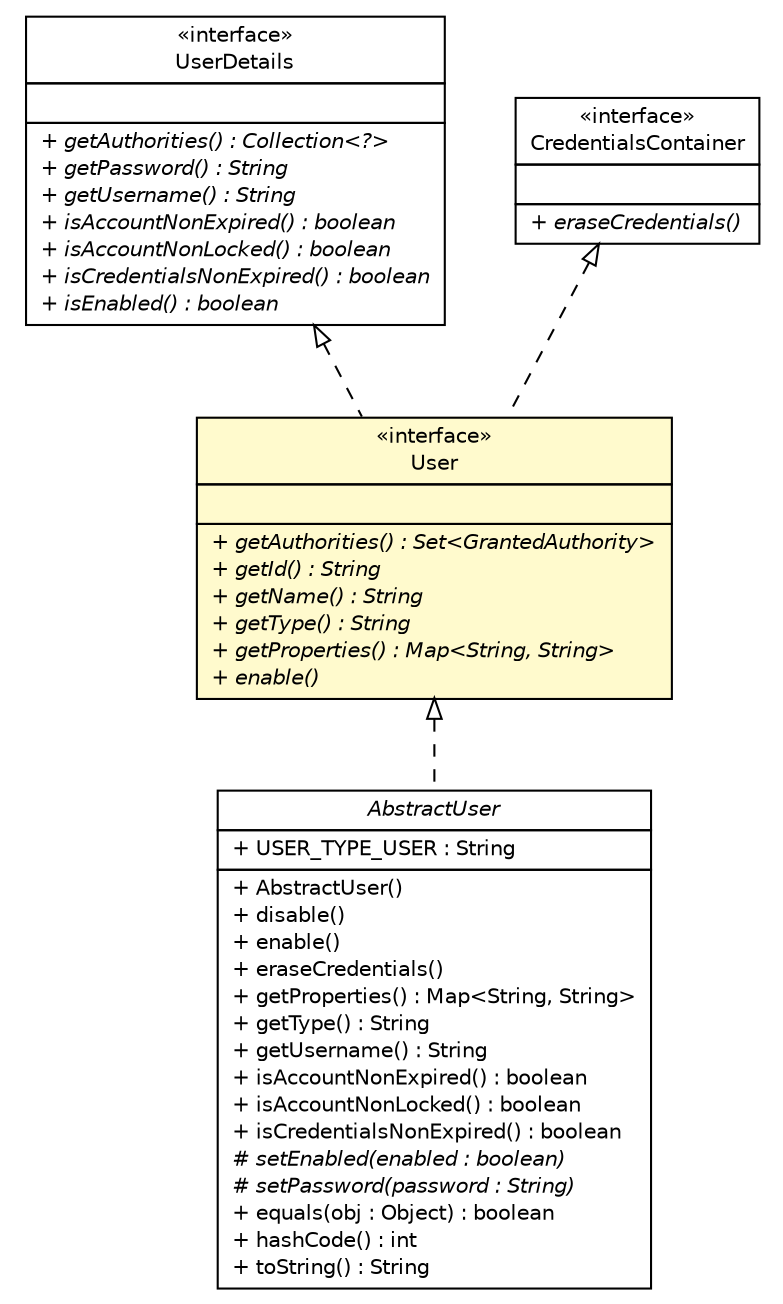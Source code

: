 #!/usr/local/bin/dot
#
# Class diagram 
# Generated by UMLGraph version R5_6-24-gf6e263 (http://www.umlgraph.org/)
#

digraph G {
	edge [fontname="Helvetica",fontsize=10,labelfontname="Helvetica",labelfontsize=10];
	node [fontname="Helvetica",fontsize=10,shape=plaintext];
	nodesep=0.25;
	ranksep=0.5;
	// com.yirendai.oss.lib.security.api.User
	c4193 [label=<<table title="com.yirendai.oss.lib.security.api.User" border="0" cellborder="1" cellspacing="0" cellpadding="2" port="p" bgcolor="lemonChiffon" href="./User.html">
		<tr><td><table border="0" cellspacing="0" cellpadding="1">
<tr><td align="center" balign="center"> &#171;interface&#187; </td></tr>
<tr><td align="center" balign="center"> User </td></tr>
		</table></td></tr>
		<tr><td><table border="0" cellspacing="0" cellpadding="1">
<tr><td align="left" balign="left">  </td></tr>
		</table></td></tr>
		<tr><td><table border="0" cellspacing="0" cellpadding="1">
<tr><td align="left" balign="left"><font face="Helvetica-Oblique" point-size="10.0"> + getAuthorities() : Set&lt;GrantedAuthority&gt; </font></td></tr>
<tr><td align="left" balign="left"><font face="Helvetica-Oblique" point-size="10.0"> + getId() : String </font></td></tr>
<tr><td align="left" balign="left"><font face="Helvetica-Oblique" point-size="10.0"> + getName() : String </font></td></tr>
<tr><td align="left" balign="left"><font face="Helvetica-Oblique" point-size="10.0"> + getType() : String </font></td></tr>
<tr><td align="left" balign="left"><font face="Helvetica-Oblique" point-size="10.0"> + getProperties() : Map&lt;String, String&gt; </font></td></tr>
<tr><td align="left" balign="left"><font face="Helvetica-Oblique" point-size="10.0"> + enable() </font></td></tr>
		</table></td></tr>
		</table>>, URL="./User.html", fontname="Helvetica", fontcolor="black", fontsize=10.0];
	// com.yirendai.oss.lib.security.api.AbstractUser
	c4199 [label=<<table title="com.yirendai.oss.lib.security.api.AbstractUser" border="0" cellborder="1" cellspacing="0" cellpadding="2" port="p" href="./AbstractUser.html">
		<tr><td><table border="0" cellspacing="0" cellpadding="1">
<tr><td align="center" balign="center"><font face="Helvetica-Oblique"> AbstractUser </font></td></tr>
		</table></td></tr>
		<tr><td><table border="0" cellspacing="0" cellpadding="1">
<tr><td align="left" balign="left"> + USER_TYPE_USER : String </td></tr>
		</table></td></tr>
		<tr><td><table border="0" cellspacing="0" cellpadding="1">
<tr><td align="left" balign="left"> + AbstractUser() </td></tr>
<tr><td align="left" balign="left"> + disable() </td></tr>
<tr><td align="left" balign="left"> + enable() </td></tr>
<tr><td align="left" balign="left"> + eraseCredentials() </td></tr>
<tr><td align="left" balign="left"> + getProperties() : Map&lt;String, String&gt; </td></tr>
<tr><td align="left" balign="left"> + getType() : String </td></tr>
<tr><td align="left" balign="left"> + getUsername() : String </td></tr>
<tr><td align="left" balign="left"> + isAccountNonExpired() : boolean </td></tr>
<tr><td align="left" balign="left"> + isAccountNonLocked() : boolean </td></tr>
<tr><td align="left" balign="left"> + isCredentialsNonExpired() : boolean </td></tr>
<tr><td align="left" balign="left"><font face="Helvetica-Oblique" point-size="10.0"> # setEnabled(enabled : boolean) </font></td></tr>
<tr><td align="left" balign="left"><font face="Helvetica-Oblique" point-size="10.0"> # setPassword(password : String) </font></td></tr>
<tr><td align="left" balign="left"> + equals(obj : Object) : boolean </td></tr>
<tr><td align="left" balign="left"> + hashCode() : int </td></tr>
<tr><td align="left" balign="left"> + toString() : String </td></tr>
		</table></td></tr>
		</table>>, URL="./AbstractUser.html", fontname="Helvetica", fontcolor="black", fontsize=10.0];
	//com.yirendai.oss.lib.security.api.User implements org.springframework.security.core.userdetails.UserDetails
	c4250:p -> c4193:p [dir=back,arrowtail=empty,style=dashed];
	//com.yirendai.oss.lib.security.api.User implements org.springframework.security.core.CredentialsContainer
	c4251:p -> c4193:p [dir=back,arrowtail=empty,style=dashed];
	//com.yirendai.oss.lib.security.api.AbstractUser implements com.yirendai.oss.lib.security.api.User
	c4193:p -> c4199:p [dir=back,arrowtail=empty,style=dashed];
	// org.springframework.security.core.CredentialsContainer
	c4251 [label=<<table title="org.springframework.security.core.CredentialsContainer" border="0" cellborder="1" cellspacing="0" cellpadding="2" port="p" href="http://java.sun.com/j2se/1.4.2/docs/api/org/springframework/security/core/CredentialsContainer.html">
		<tr><td><table border="0" cellspacing="0" cellpadding="1">
<tr><td align="center" balign="center"> &#171;interface&#187; </td></tr>
<tr><td align="center" balign="center"> CredentialsContainer </td></tr>
		</table></td></tr>
		<tr><td><table border="0" cellspacing="0" cellpadding="1">
<tr><td align="left" balign="left">  </td></tr>
		</table></td></tr>
		<tr><td><table border="0" cellspacing="0" cellpadding="1">
<tr><td align="left" balign="left"><font face="Helvetica-Oblique" point-size="10.0"> + eraseCredentials() </font></td></tr>
		</table></td></tr>
		</table>>, URL="http://java.sun.com/j2se/1.4.2/docs/api/org/springframework/security/core/CredentialsContainer.html", fontname="Helvetica", fontcolor="black", fontsize=10.0];
	// org.springframework.security.core.userdetails.UserDetails
	c4250 [label=<<table title="org.springframework.security.core.userdetails.UserDetails" border="0" cellborder="1" cellspacing="0" cellpadding="2" port="p" href="http://java.sun.com/j2se/1.4.2/docs/api/org/springframework/security/core/userdetails/UserDetails.html">
		<tr><td><table border="0" cellspacing="0" cellpadding="1">
<tr><td align="center" balign="center"> &#171;interface&#187; </td></tr>
<tr><td align="center" balign="center"> UserDetails </td></tr>
		</table></td></tr>
		<tr><td><table border="0" cellspacing="0" cellpadding="1">
<tr><td align="left" balign="left">  </td></tr>
		</table></td></tr>
		<tr><td><table border="0" cellspacing="0" cellpadding="1">
<tr><td align="left" balign="left"><font face="Helvetica-Oblique" point-size="10.0"> + getAuthorities() : Collection&lt;?&gt; </font></td></tr>
<tr><td align="left" balign="left"><font face="Helvetica-Oblique" point-size="10.0"> + getPassword() : String </font></td></tr>
<tr><td align="left" balign="left"><font face="Helvetica-Oblique" point-size="10.0"> + getUsername() : String </font></td></tr>
<tr><td align="left" balign="left"><font face="Helvetica-Oblique" point-size="10.0"> + isAccountNonExpired() : boolean </font></td></tr>
<tr><td align="left" balign="left"><font face="Helvetica-Oblique" point-size="10.0"> + isAccountNonLocked() : boolean </font></td></tr>
<tr><td align="left" balign="left"><font face="Helvetica-Oblique" point-size="10.0"> + isCredentialsNonExpired() : boolean </font></td></tr>
<tr><td align="left" balign="left"><font face="Helvetica-Oblique" point-size="10.0"> + isEnabled() : boolean </font></td></tr>
		</table></td></tr>
		</table>>, URL="http://java.sun.com/j2se/1.4.2/docs/api/org/springframework/security/core/userdetails/UserDetails.html", fontname="Helvetica", fontcolor="black", fontsize=10.0];
}

